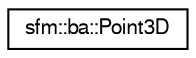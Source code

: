 digraph "Graphical Class Hierarchy"
{
  edge [fontname="FreeSans",fontsize="10",labelfontname="FreeSans",labelfontsize="10"];
  node [fontname="FreeSans",fontsize="10",shape=record];
  rankdir="LR";
  Node0 [label="sfm::ba::Point3D",height=0.2,width=0.4,color="black", fillcolor="white", style="filled",URL="$structsfm_1_1ba_1_1_point3_d.html",tooltip="3D point representation for bundle adjustment. "];
}
